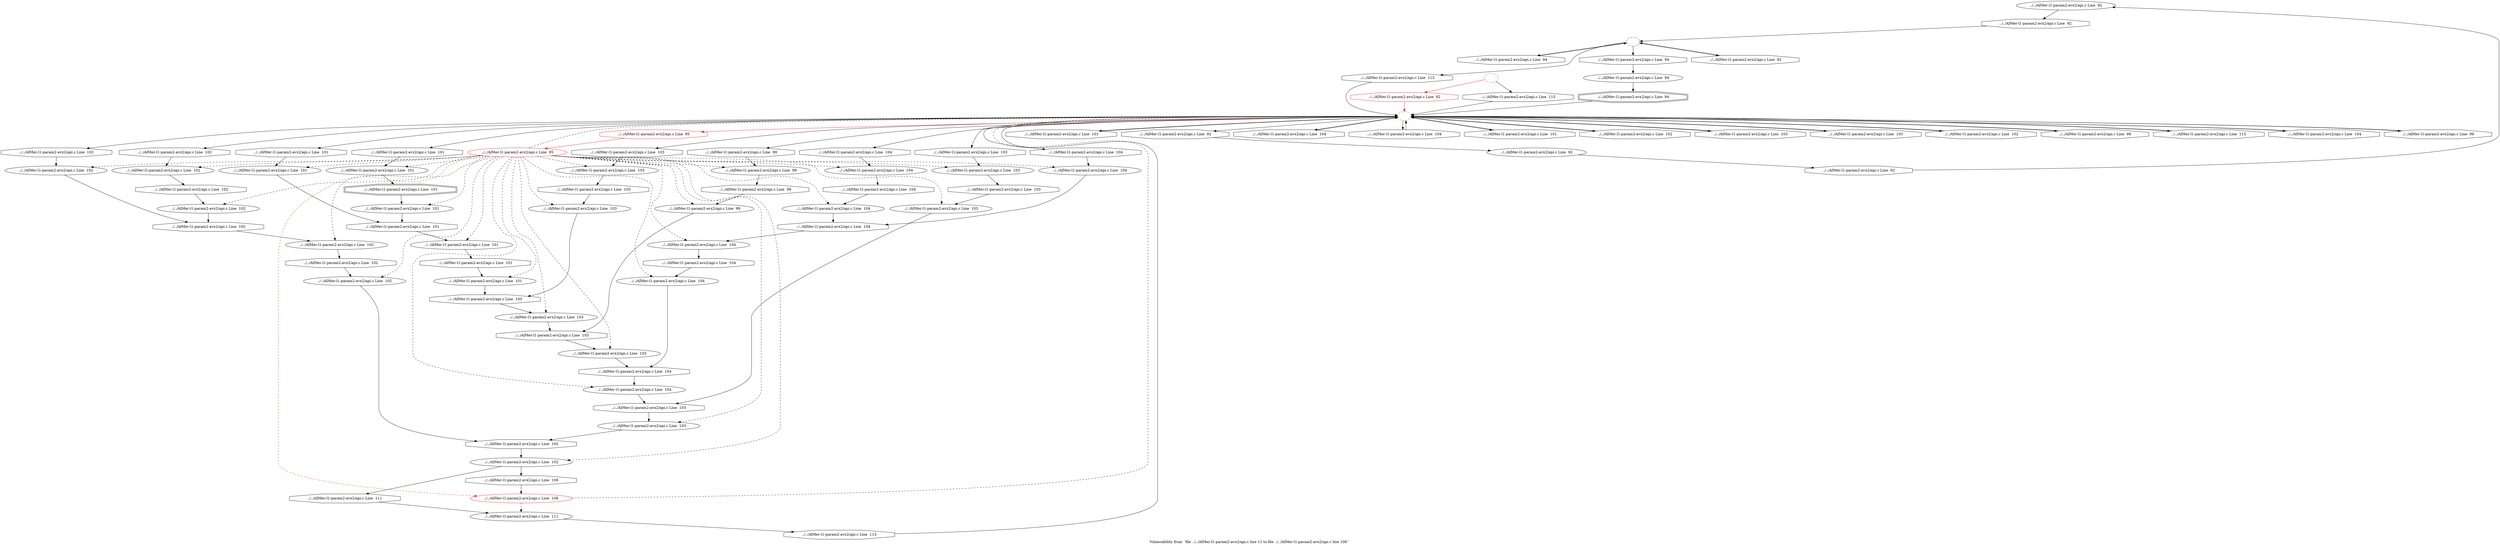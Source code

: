digraph "Vulnerability from 'file ../../AIMer-l1-param2-avx2/api.c line 11 to file ../../AIMer-l1-param2-avx2/api.c line 106 '  "{
label="Vulnerability from  'file ../../AIMer-l1-param2-avx2/api.c line 11 to file ../../AIMer-l1-param2-avx2/api.c line 106 ' ";
node_665[shape=ellipse,style=solid,label="../../AIMer-l1-param2-avx2/api.c Line  92"]
node_668[shape=octagon,style=solid,label="../../AIMer-l1-param2-avx2/api.c Line  92"]
"node_665"->"node_668"
node_676[shape=octagon,style=solid,label="../../AIMer-l1-param2-avx2/api.c Line  99"]
node_661[shape=ellipse,style=dashed,label="", color=red]
"node_676"->"node_661"
node_677[shape=ellipse,style=solid,label="../../AIMer-l1-param2-avx2/api.c Line  99"]
node_680[shape=octagon,style=solid,label="../../AIMer-l1-param2-avx2/api.c Line  99"]
"node_677"->"node_680"
node_678[shape=octagon,style=solid,label="../../AIMer-l1-param2-avx2/api.c Line  99"]
"node_678"->"node_677"
node_679[shape=ellipse,style=solid,label="../../AIMer-l1-param2-avx2/api.c Line  99"]
node_718[shape=octagon,style=solid,label="../../AIMer-l1-param2-avx2/api.c Line  103"]
"node_679"->"node_718"
"node_680"->"node_679"
node_681[shape=octagon,style=solid,label="../../AIMer-l1-param2-avx2/api.c Line  101"]
"node_681"->"node_661"
node_682[shape=ellipse,style=solid,label="../../AIMer-l1-param2-avx2/api.c Line  101"]
node_685[shape=doubleoctagon,style=solid,label="../../AIMer-l1-param2-avx2/api.c Line  101"]
"node_682"->"node_685"
node_683[shape=octagon,style=solid,label="../../AIMer-l1-param2-avx2/api.c Line  101"]
"node_683"->"node_682"
node_684[shape=ellipse,style=solid,label="../../AIMer-l1-param2-avx2/api.c Line  101"]
node_690[shape=octagon,style=solid,label="../../AIMer-l1-param2-avx2/api.c Line  101"]
"node_684"->"node_690"
node_664[shape=octagon,style=solid,label="../../AIMer-l1-param2-avx2/api.c Line  92"]
node_663[shape=ellipse,style=solid,label="../../AIMer-l1-param2-avx2/api.c Line  92"]
"node_664"->"node_663"
node_666[shape=octagon,style=solid,label="../../AIMer-l1-param2-avx2/api.c Line  92"]
"node_663"->"node_666"
node_662[shape=octagon,style=solid,label="../../AIMer-l1-param2-avx2/api.c Line  92", color=red]
"node_662"->"node_661" [color=red]
"node_661"->"node_676"
"node_661"->"node_678"
"node_661"->"node_681"
"node_661"->"node_683"
"node_661"->"node_664"
node_719[shape=octagon,style=solid,label="../../AIMer-l1-param2-avx2/api.c Line  104"]
"node_661"->"node_719"
node_720[shape=octagon,style=solid,label="../../AIMer-l1-param2-avx2/api.c Line  104"]
"node_661"->"node_720"
node_722[shape=octagon,style=solid,label="../../AIMer-l1-param2-avx2/api.c Line  104"]
"node_661"->"node_722"
node_686[shape=octagon,style=solid,label="../../AIMer-l1-param2-avx2/api.c Line  101"]
"node_661"->"node_686"
node_688[shape=octagon,style=solid,label="../../AIMer-l1-param2-avx2/api.c Line  101"]
"node_661"->"node_688"
node_693[shape=octagon,style=solid,label="../../AIMer-l1-param2-avx2/api.c Line  102"]
"node_661"->"node_693"
node_705[shape=octagon,style=solid,label="../../AIMer-l1-param2-avx2/api.c Line  103"]
"node_661"->"node_705"
node_707[shape=octagon,style=solid,label="../../AIMer-l1-param2-avx2/api.c Line  103"]
"node_661"->"node_707"
node_710[shape=octagon,style=solid,label="../../AIMer-l1-param2-avx2/api.c Line  103"]
"node_661"->"node_710"
node_712[shape=octagon,style=solid,label="../../AIMer-l1-param2-avx2/api.c Line  103"]
"node_661"->"node_712"
node_695[shape=octagon,style=solid,label="../../AIMer-l1-param2-avx2/api.c Line  102"]
"node_661"->"node_695"
node_696[shape=octagon,style=solid,label="../../AIMer-l1-param2-avx2/api.c Line  102"]
"node_661"->"node_696"
node_698[shape=octagon,style=solid,label="../../AIMer-l1-param2-avx2/api.c Line  102"]
"node_661"->"node_698"
node_674[shape=octagon,style=solid,label="../../AIMer-l1-param2-avx2/api.c Line  95", color=red]
"node_661"->"node_674" [color=red]
node_675[shape=octagon,style=solid,label="../../AIMer-l1-param2-avx2/api.c Line  99"]
"node_661"->"node_675"
node_744[shape=octagon,style=solid,label="../../AIMer-l1-param2-avx2/api.c Line  115"]
"node_661"->"node_744"
node_725[shape=octagon,style=solid,label="../../AIMer-l1-param2-avx2/api.c Line  104"]
"node_661"->"node_725"
node_727[shape=octagon,style=solid,label="../../AIMer-l1-param2-avx2/api.c Line  104"]
"node_661"->"node_727"
node_660[shape=ellipse,style=dashed,label=""]
node_667[shape=octagon,style=solid,label="../../AIMer-l1-param2-avx2/api.c Line  92"]
"node_660"->"node_667"
node_669[shape=octagon,style=solid,label="../../AIMer-l1-param2-avx2/api.c Line  94"]
"node_660"->"node_669"
node_671[shape=octagon,style=solid,label="../../AIMer-l1-param2-avx2/api.c Line  94"]
"node_660"->"node_671"
node_743[shape=octagon,style=solid,label="../../AIMer-l1-param2-avx2/api.c Line  115"]
"node_660"->"node_743"
node_659[shape=ellipse,style=dashed,label="", color=red]
"node_659"->"node_662" [color=red]
node_745[shape=octagon,style=solid,label="../../AIMer-l1-param2-avx2/api.c Line  115"]
"node_659"->"node_745"
node_713[shape=ellipse,style=solid,label="../../AIMer-l1-param2-avx2/api.c Line  103"]
node_716[shape=octagon,style=solid,label="../../AIMer-l1-param2-avx2/api.c Line  103"]
"node_713"->"node_716"
node_714[shape=octagon,style=solid,label="../../AIMer-l1-param2-avx2/api.c Line  103"]
"node_714"->"node_713"
node_715[shape=ellipse,style=solid,label="../../AIMer-l1-param2-avx2/api.c Line  103"]
"node_715"->"node_718"
"node_716"->"node_715"
node_717[shape=ellipse,style=solid,label="../../AIMer-l1-param2-avx2/api.c Line  103"]
node_733[shape=octagon,style=solid,label="../../AIMer-l1-param2-avx2/api.c Line  104"]
"node_717"->"node_733"
"node_718"->"node_717"
"node_719"->"node_661"
"node_720"->"node_661"
node_721[shape=ellipse,style=solid,label="../../AIMer-l1-param2-avx2/api.c Line  104"]
node_724[shape=octagon,style=solid,label="../../AIMer-l1-param2-avx2/api.c Line  104"]
"node_721"->"node_724"
"node_722"->"node_721"
"node_685"->"node_684"
"node_686"->"node_661"
node_687[shape=ellipse,style=solid,label="../../AIMer-l1-param2-avx2/api.c Line  101"]
"node_687"->"node_690"
"node_688"->"node_687"
node_689[shape=ellipse,style=solid,label="../../AIMer-l1-param2-avx2/api.c Line  101"]
node_692[shape=octagon,style=solid,label="../../AIMer-l1-param2-avx2/api.c Line  101"]
"node_689"->"node_692"
"node_690"->"node_689"
node_691[shape=ellipse,style=solid,label="../../AIMer-l1-param2-avx2/api.c Line  101"]
"node_691"->"node_716"
"node_692"->"node_691"
"node_693"->"node_661"
node_703[shape=ellipse,style=solid,label="../../AIMer-l1-param2-avx2/api.c Line  102"]
node_737[shape=octagon,style=solid,label="../../AIMer-l1-param2-avx2/api.c Line  102"]
"node_703"->"node_737"
node_704[shape=octagon,style=solid,label="../../AIMer-l1-param2-avx2/api.c Line  102"]
"node_704"->"node_703"
"node_705"->"node_661"
node_706[shape=ellipse,style=solid,label="../../AIMer-l1-param2-avx2/api.c Line  103"]
node_709[shape=octagon,style=solid,label="../../AIMer-l1-param2-avx2/api.c Line  103"]
"node_706"->"node_709"
"node_707"->"node_706"
node_708[shape=ellipse,style=solid,label="../../AIMer-l1-param2-avx2/api.c Line  103"]
node_735[shape=octagon,style=solid,label="../../AIMer-l1-param2-avx2/api.c Line  103"]
"node_708"->"node_735"
"node_709"->"node_708"
"node_710"->"node_661"
node_711[shape=ellipse,style=solid,label="../../AIMer-l1-param2-avx2/api.c Line  103"]
"node_711"->"node_714"
"node_712"->"node_711"
"node_666"->"node_665"
"node_667"->"node_660"
node_694[shape=ellipse,style=solid,label="../../AIMer-l1-param2-avx2/api.c Line  102"]
node_702[shape=octagon,style=solid,label="../../AIMer-l1-param2-avx2/api.c Line  102"]
"node_694"->"node_702"
"node_695"->"node_694"
"node_696"->"node_661"
node_697[shape=ellipse,style=solid,label="../../AIMer-l1-param2-avx2/api.c Line  102"]
node_700[shape=octagon,style=solid,label="../../AIMer-l1-param2-avx2/api.c Line  102"]
"node_697"->"node_700"
"node_698"->"node_697"
node_699[shape=ellipse,style=solid,label="../../AIMer-l1-param2-avx2/api.c Line  102"]
"node_699"->"node_702"
"node_700"->"node_699"
node_701[shape=ellipse,style=solid,label="../../AIMer-l1-param2-avx2/api.c Line  102"]
"node_701"->"node_704"
"node_702"->"node_701"
"node_668"->"node_660"
"node_669"->"node_660"
node_670[shape=ellipse,style=solid,label="../../AIMer-l1-param2-avx2/api.c Line  94"]
node_672[shape=doubleoctagon,style=solid,label="../../AIMer-l1-param2-avx2/api.c Line  94"]
"node_670"->"node_672"
"node_671"->"node_670"
"node_672"->"node_661"
node_673[shape=ellipse,style=solid,label="../../AIMer-l1-param2-avx2/api.c Line  95", color=red]
"node_673"->"node_677" [style=dashed]
"node_673"->"node_679" [style=dashed]
"node_673"->"node_682" [style=dashed]
"node_673"->"node_684" [style=dashed]
"node_673"->"node_661" [style=dashed]
"node_673"->"node_713" [style=dashed]
"node_673"->"node_715" [style=dashed]
"node_673"->"node_717" [style=dashed]
"node_673"->"node_721" [style=dashed]
"node_673"->"node_687" [style=dashed]
"node_673"->"node_689" [style=dashed]
"node_673"->"node_691" [style=dashed]
"node_673"->"node_703" [style=dashed]
"node_673"->"node_706" [style=dashed]
"node_673"->"node_708" [style=dashed]
"node_673"->"node_711" [style=dashed]
"node_673"->"node_694" [style=dashed]
"node_673"->"node_697" [style=dashed]
"node_673"->"node_699" [style=dashed]
"node_673"->"node_701" [style=dashed]
node_736[shape=ellipse,style=solid,label="../../AIMer-l1-param2-avx2/api.c Line  102"]
"node_673"->"node_736" [style=dashed]
node_738[shape=ellipse,style=solid,label="../../AIMer-l1-param2-avx2/api.c Line  106", color=red]
"node_673"->"node_738" [color=red, style=dashed]
node_723[shape=ellipse,style=solid,label="../../AIMer-l1-param2-avx2/api.c Line  104"]
"node_673"->"node_723" [style=dashed]
node_726[shape=ellipse,style=solid,label="../../AIMer-l1-param2-avx2/api.c Line  104"]
"node_673"->"node_726" [style=dashed]
node_728[shape=ellipse,style=solid,label="../../AIMer-l1-param2-avx2/api.c Line  104"]
"node_673"->"node_728" [style=dashed]
node_730[shape=ellipse,style=solid,label="../../AIMer-l1-param2-avx2/api.c Line  104"]
"node_673"->"node_730" [style=dashed]
node_732[shape=ellipse,style=solid,label="../../AIMer-l1-param2-avx2/api.c Line  104"]
"node_673"->"node_732" [style=dashed]
node_734[shape=ellipse,style=solid,label="../../AIMer-l1-param2-avx2/api.c Line  103"]
"node_673"->"node_734" [style=dashed]
"node_674"->"node_673" [color=red]
"node_675"->"node_661"
"node_735"->"node_734"
node_739[shape=octagon,style=solid,label="../../AIMer-l1-param2-avx2/api.c Line  106"]
"node_736"->"node_739"
node_741[shape=octagon,style=solid,label="../../AIMer-l1-param2-avx2/api.c Line  111"]
"node_736"->"node_741"
"node_737"->"node_736"
"node_738"->"node_661" [style=dashed]
node_740[shape=ellipse,style=solid,label="../../AIMer-l1-param2-avx2/api.c Line  111"]
"node_738"->"node_740" [style=dashed]
"node_739"->"node_738"
node_742[shape=octagon,style=solid,label="../../AIMer-l1-param2-avx2/api.c Line  113"]
"node_740"->"node_742"
"node_741"->"node_740"
"node_742"->"node_661"
"node_743"->"node_661"
"node_744"->"node_661"
"node_745"->"node_661"
node_729[shape=octagon,style=solid,label="../../AIMer-l1-param2-avx2/api.c Line  104"]
"node_723"->"node_729"
"node_724"->"node_723"
"node_725"->"node_661"
"node_726"->"node_729"
"node_727"->"node_726"
node_731[shape=octagon,style=solid,label="../../AIMer-l1-param2-avx2/api.c Line  104"]
"node_728"->"node_731"
"node_729"->"node_728"
"node_730"->"node_733"
"node_731"->"node_730"
"node_732"->"node_735"
"node_733"->"node_732"
"node_734"->"node_737"
}

